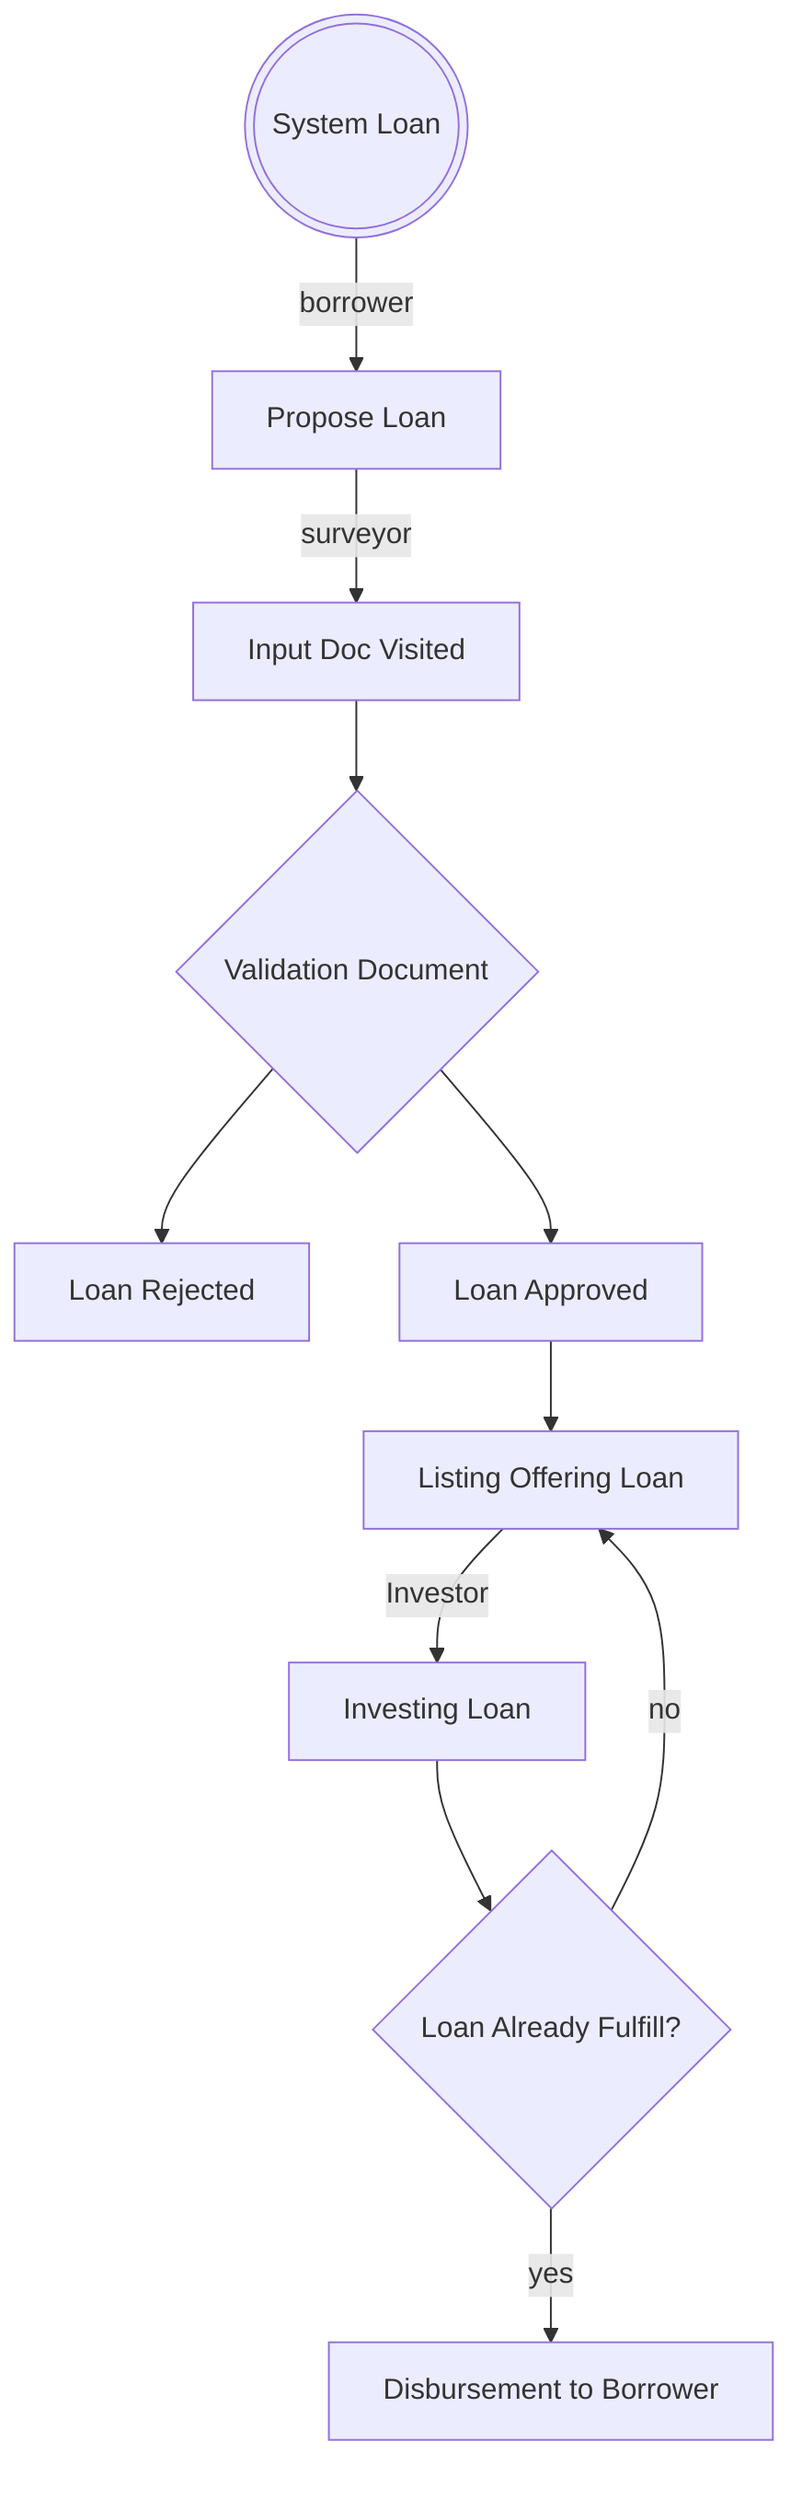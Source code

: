 flowchart TD
    sysLoan(((System Loan))) -- borrower -->  proposeLoan[Propose Loan]
    proposeLoan -- surveyor --> sb[Survey Borrower]
    sb[Input Doc Visited] --> valDoc{Validation Document}
    valDoc --> loanReject[Loan Rejected]
    valDoc --> approveLoan[Loan Approved]
    approveLoan --> listingLoan[Listing Offering Loan]
    listingLoan -- Investor --> investingLoan[Investing Loan]
    investingLoan --> loanFullfillDec{Loan Already Fulfill?}
    loanFullfillDec -- no --> listingLoan
    loanFullfillDec -- yes --> disbursement[Disbursement to Borrower]